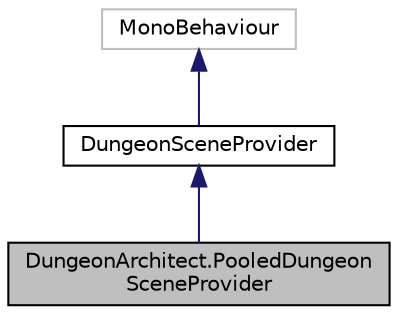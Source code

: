 digraph "DungeonArchitect.PooledDungeonSceneProvider"
{
  edge [fontname="Helvetica",fontsize="10",labelfontname="Helvetica",labelfontsize="10"];
  node [fontname="Helvetica",fontsize="10",shape=record];
  Node1 [label="DungeonArchitect.PooledDungeon\lSceneProvider",height=0.2,width=0.4,color="black", fillcolor="grey75", style="filled", fontcolor="black"];
  Node2 -> Node1 [dir="back",color="midnightblue",fontsize="10",style="solid",fontname="Helvetica"];
  Node2 [label="DungeonSceneProvider",height=0.2,width=0.4,color="black", fillcolor="white", style="filled",URL="$class_dungeon_architect_1_1_dungeon_scene_provider.html",tooltip="A scene provider instantiates game objects into the scene. Implementations can customize the instanti..."];
  Node3 -> Node2 [dir="back",color="midnightblue",fontsize="10",style="solid",fontname="Helvetica"];
  Node3 [label="MonoBehaviour",height=0.2,width=0.4,color="grey75", fillcolor="white", style="filled"];
}
